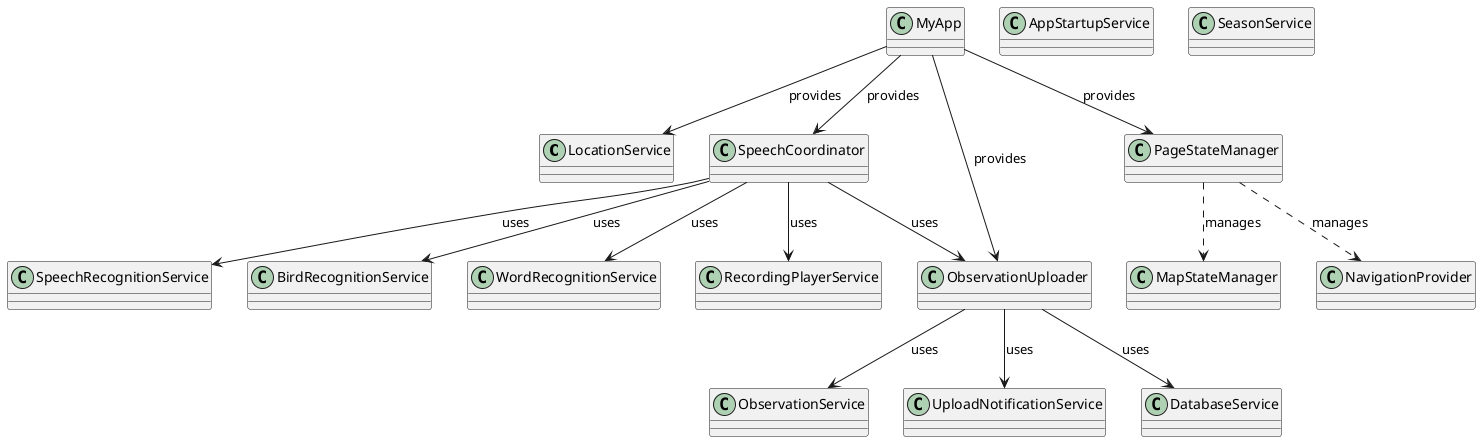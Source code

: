 @startuml

class LocationService
class SpeechRecognitionService
class BirdRecognitionService
class WordRecognitionService
class RecordingPlayerService
class SpeechCoordinator
class ObservationService
class ObservationUploader
class UploadNotificationService
class PageStateManager
class MapStateManager
class NavigationProvider
class AppStartupService
class SeasonService
class DatabaseService

SpeechCoordinator --> SpeechRecognitionService : uses
SpeechCoordinator --> BirdRecognitionService : uses
SpeechCoordinator --> WordRecognitionService : uses
SpeechCoordinator --> RecordingPlayerService : uses
SpeechCoordinator --> ObservationUploader : uses

ObservationUploader --> DatabaseService : uses
ObservationUploader --> ObservationService : uses
ObservationUploader --> UploadNotificationService : uses

PageStateManager ..> MapStateManager : manages
PageStateManager ..> NavigationProvider : manages

MyApp --> LocationService : provides
MyApp --> SpeechCoordinator : provides
MyApp --> ObservationUploader : provides
MyApp --> PageStateManager : provides

@enduml